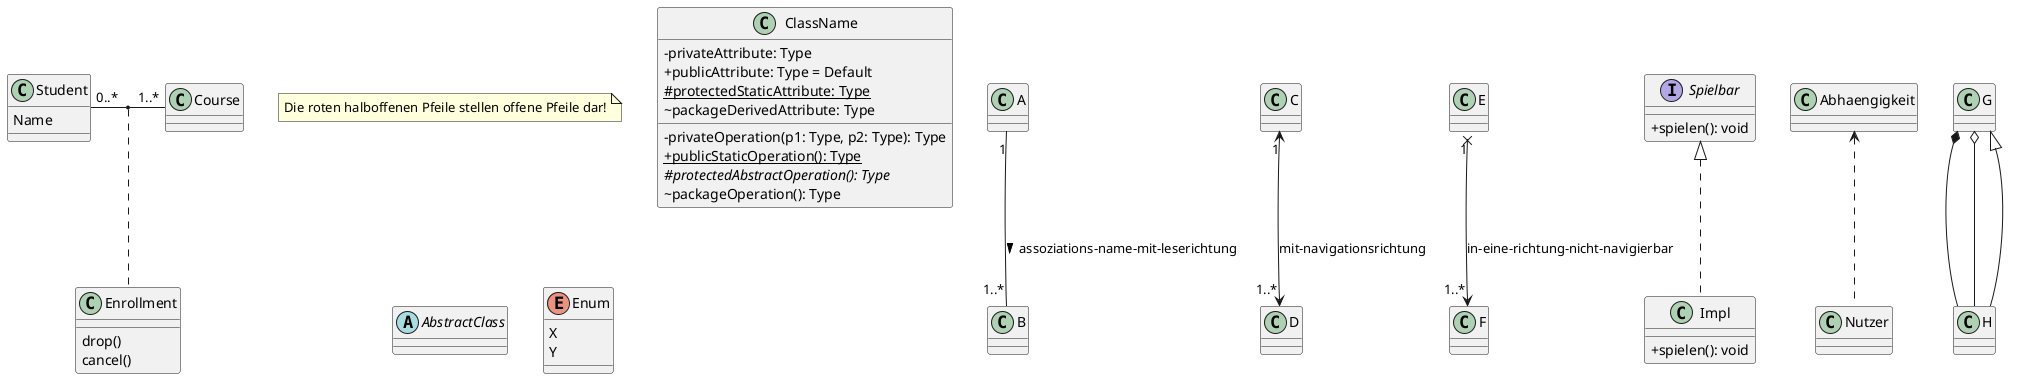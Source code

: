 @startuml class-diagram-template
skinparam classAttributeIconSize 0

note "Die roten halboffenen Pfeile stellen offene Pfeile dar!" as N_Info

class ClassName {
    -privateAttribute: Type
    +publicAttribute: Type = Default
    {static} #protectedStaticAttribute: Type
    ~packageDerivedAttribute: Type
    -privateOperation(p1: Type, p2: Type): Type
    {static} +publicStaticOperation(): Type
    {abstract} #protectedAbstractOperation(): Type
    ~packageOperation(): Type
}

abstract class AbstractClass {}

class A {}
class B {}
class C {}
class D {}
class E {}
class F {}

A "1" -- "1..*" B : assoziations-name-mit-leserichtung >

C "1" <--> "1..*" D : mit-navigationsrichtung

E "1" x--> "1..*" F : in-eine-richtung-nicht-navigierbar

class Student {
  Name
}
Student "0..*" - "1..*" Course
(Student, Course) .. Enrollment

class Enrollment {
  drop()
  cancel()
}

interface "Spielbar" {
    +spielen(): void
}
class Impl {
    +spielen(): void
}
Spielbar <|.. Impl

class Abhaengigkeit {}
class Nutzer {}
Abhaengigkeit <.. Nutzer

class G {}
class H {}
G *-- H
G o-- H
G <|-- H

enum Enum {
    X
    Y
}
@enduml